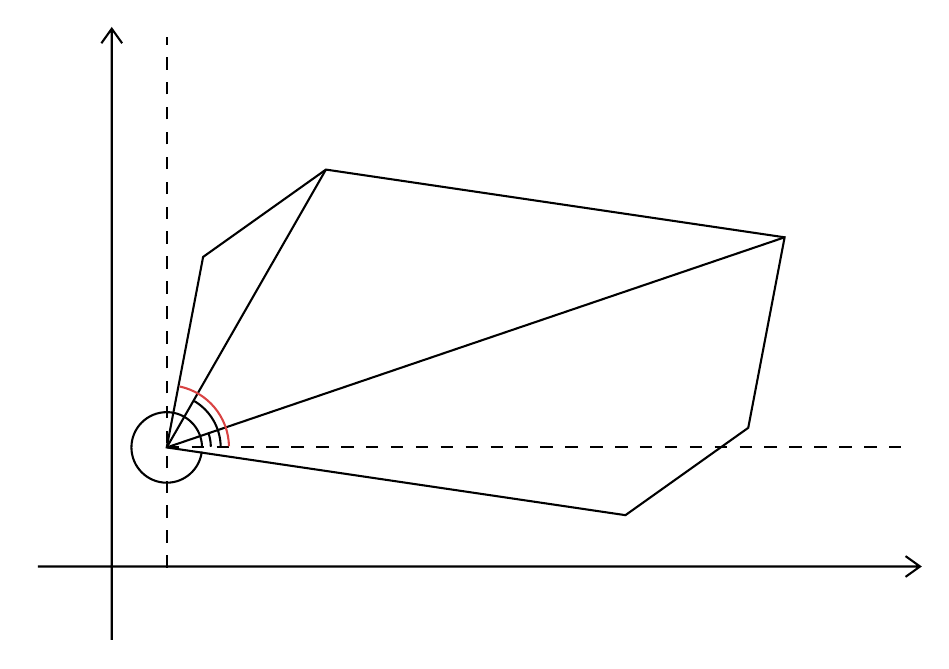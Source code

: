 

\tikzset{every picture/.style={line width=0.75pt}} %set default line width to 0.75pt        

\begin{tikzpicture}[x=0.75pt,y=0.75pt,yscale=-1,xscale=1]
%uncomment if require: \path (0,501); %set diagram left start at 0, and has height of 501

%Shape: Axis 2D [id:dp12048364052635718] 
\draw [color={rgb, 255:red, 0; green, 0; blue, 0 }  ,draw opacity=1 ][line width=0.75]  (225,355.1) -- (650,355.1)(260.56,96) -- (260.56,390.5) (643,350.1) -- (650,355.1) -- (643,360.1) (255.56,103) -- (260.56,96) -- (265.56,103)  ;
%Snip Diagonal Corner Rect [id:dp46564805225163086] 
\draw   (363.75,163.87) -- (584.75,196.5) -- (584.75,196.5) -- (567.22,288.29) -- (508.05,330.37) -- (287.05,297.74) -- (287.05,297.74) -- (304.58,205.95) -- cycle ;
%Straight Lines [id:da5479080656216402] 
\draw  [dash pattern={on 4.5pt off 4.5pt}]  (287.05,355.67) -- (287.05,99.87) ;
%Straight Lines [id:da49755511071582625] 
\draw  [dash pattern={on 4.5pt off 4.5pt}]  (287.05,297.75) -- (646,297.75) ;
%Straight Lines [id:da8892032514758135] 
\draw    (287.05,297.75) -- (363.75,163.87) ;
%Straight Lines [id:da08953761486865419] 
\draw    (287.05,297.75) -- (584.75,196.5) ;
%Shape: Arc [id:dp05717274313374632] 
\draw  [draw opacity=0] (293.33,268.39) .. controls (306.71,271.24) and (316.78,283.01) .. (317.04,297.17) -- (287.05,297.74) -- cycle ; \draw  [color={rgb, 255:red, 217; green, 67; blue, 67 }  ,draw opacity=1 ] (293.33,268.39) .. controls (306.71,271.24) and (316.78,283.01) .. (317.04,297.17) ;
%Shape: Arc [id:dp25911214815229666] 
\draw  [draw opacity=0] (300.31,275.38) .. controls (307.87,279.87) and (312.96,288.09) .. (313.05,297.5) -- (287.05,297.75) -- cycle ; \draw   (300.31,275.38) .. controls (307.87,279.87) and (312.96,288.09) .. (313.05,297.5) ;
%Shape: Arc [id:dp8827248810792943] 
\draw  [draw opacity=0] (307.12,290.73) .. controls (307.86,292.82) and (308.27,295.07) .. (308.3,297.41) -- (287.05,297.74) -- cycle ; \draw   (307.12,290.73) .. controls (307.86,292.82) and (308.27,295.07) .. (308.3,297.41) ;
%Shape: Arc [id:dp730543872029489] 
\draw  [draw opacity=0] (303.93,299.79) .. controls (302.92,308.21) and (295.75,314.74) .. (287.05,314.74) .. controls (277.66,314.74) and (270.04,307.13) .. (270.04,297.74) .. controls (270.04,288.34) and (277.66,280.73) .. (287.05,280.73) .. controls (296.44,280.73) and (304.06,288.34) .. (304.06,297.74) .. controls (304.06,297.74) and (304.06,297.74) .. (304.06,297.75) -- (287.05,297.74) -- cycle ; \draw   (303.93,299.79) .. controls (302.92,308.21) and (295.75,314.74) .. (287.05,314.74) .. controls (277.66,314.74) and (270.04,307.13) .. (270.04,297.74) .. controls (270.04,288.34) and (277.66,280.73) .. (287.05,280.73) .. controls (296.44,280.73) and (304.06,288.34) .. (304.06,297.74) .. controls (304.06,297.74) and (304.06,297.74) .. (304.06,297.75) ;




\end{tikzpicture}
